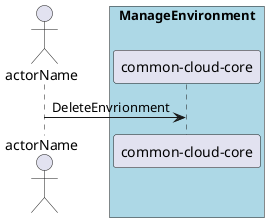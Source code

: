 @startuml
Actor "actorName" as A

box "ManageEnvironment" #lightblue
participant "common-cloud-core" as S
A -> S : DeleteEnvrionment
end box

@enduml
